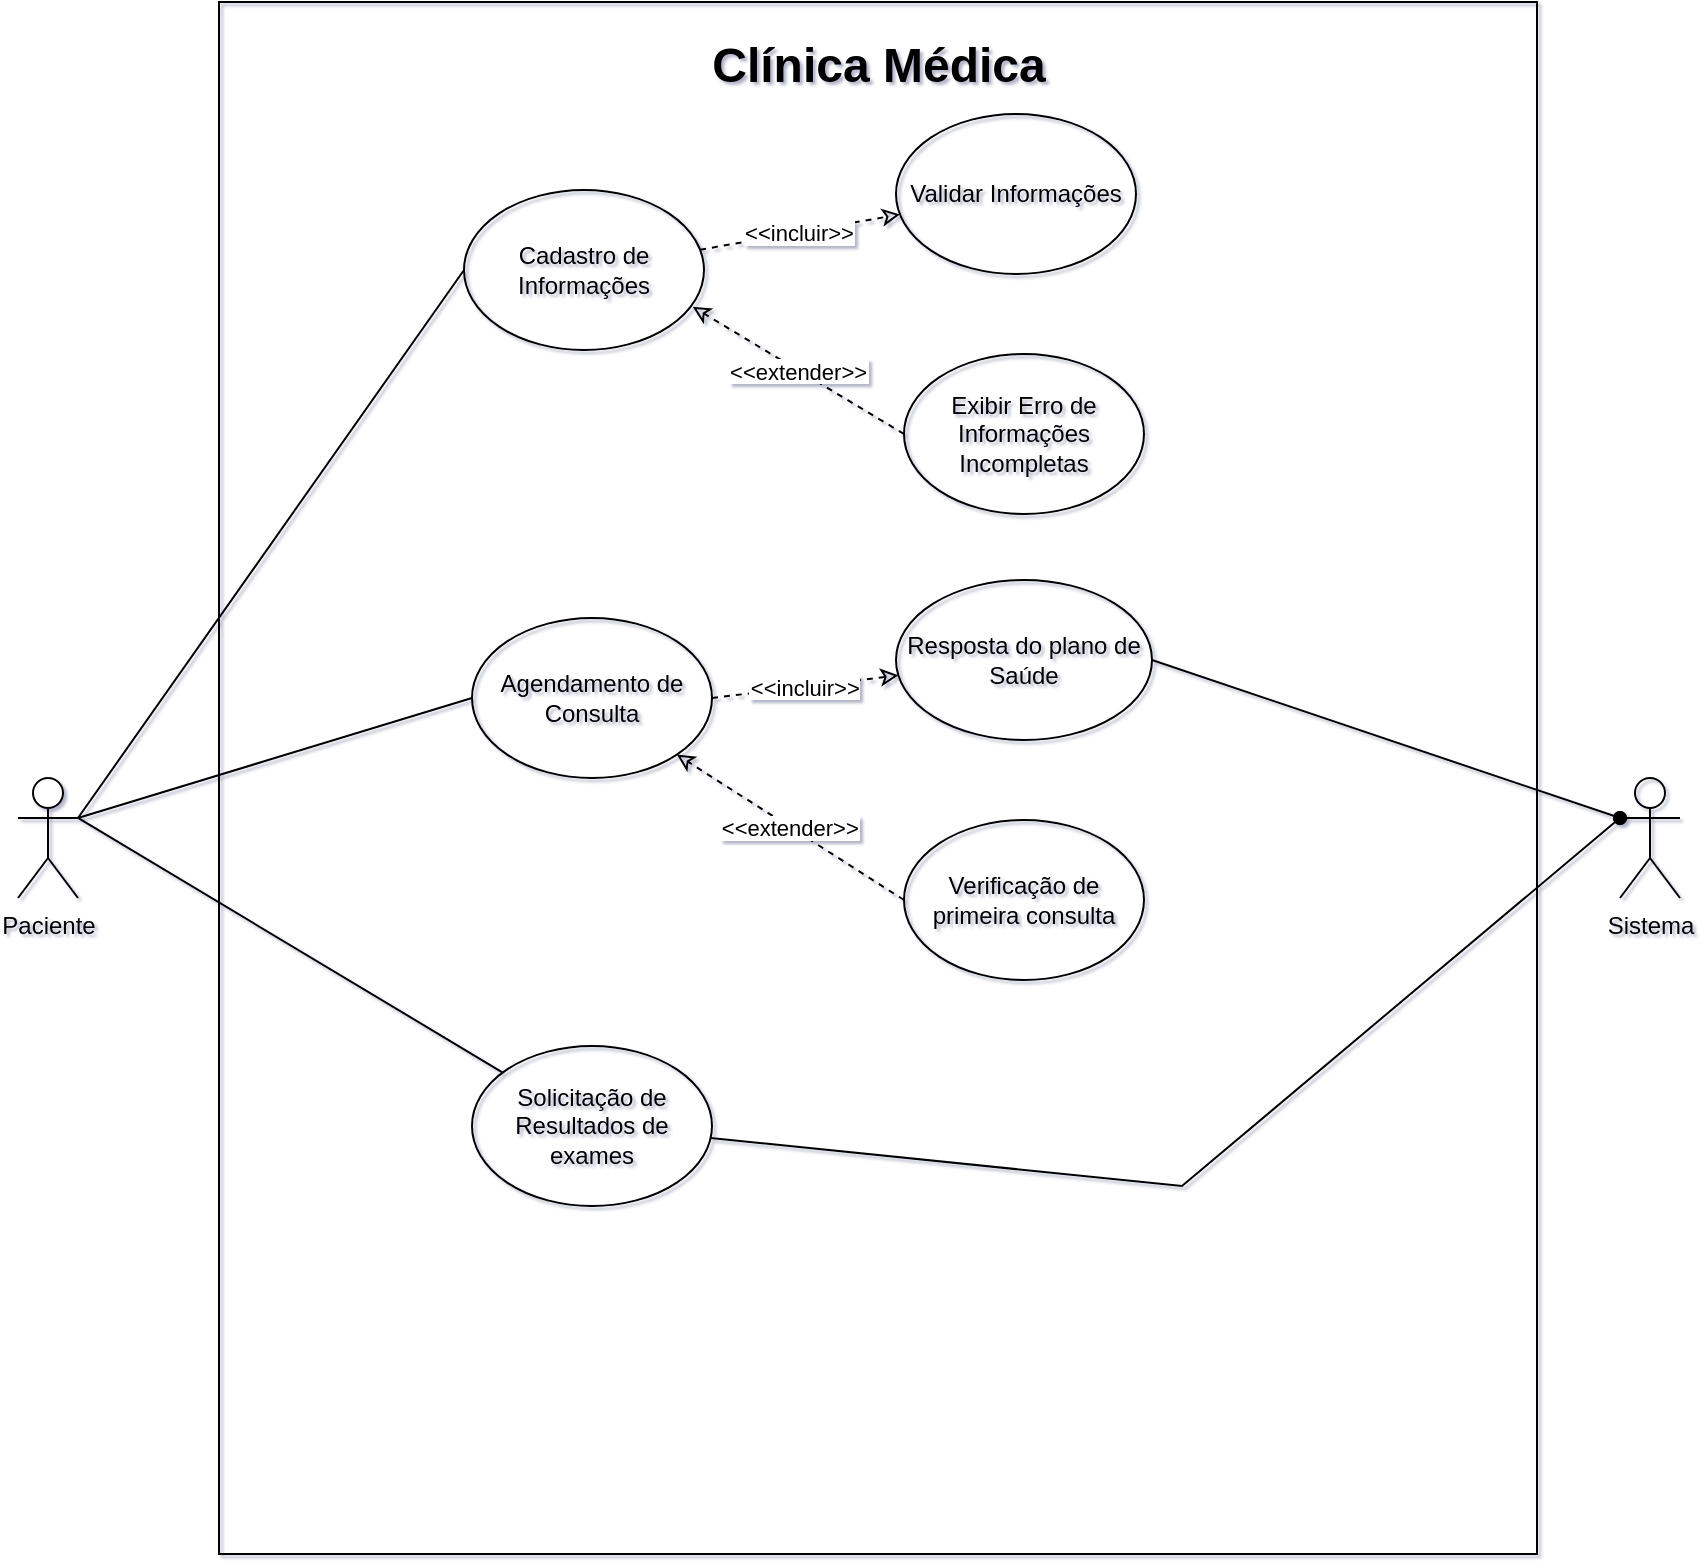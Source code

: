 <mxfile version="14.5.3" type="device"><diagram id="A13fsDNLjdBH1ew7qV0I" name="Page-1"><mxGraphModel dx="1730" dy="958" grid="0" gridSize="10" guides="1" tooltips="1" connect="1" arrows="1" fold="1" page="1" pageScale="1" pageWidth="1169" pageHeight="827" math="0" shadow="1"><root><mxCell id="0"/><mxCell id="1" parent="0"/><mxCell id="4XFPatAUWly2pgDXVjAW-7" value="" style="rounded=0;shadow=0;fillColor=none;html=1;labelBackgroundColor=none;textDirection=rtl;" parent="1" vertex="1"><mxGeometry x="255.5" y="26" width="659" height="776" as="geometry"/></mxCell><mxCell id="4XFPatAUWly2pgDXVjAW-18" style="edgeStyle=none;rounded=0;orthogonalLoop=1;jettySize=auto;html=1;exitX=1;exitY=0.333;exitDx=0;exitDy=0;exitPerimeter=0;entryX=0;entryY=0.5;entryDx=0;entryDy=0;endArrow=none;endFill=0;" parent="1" source="4XFPatAUWly2pgDXVjAW-9" target="4XFPatAUWly2pgDXVjAW-11" edge="1"><mxGeometry relative="1" as="geometry"/></mxCell><mxCell id="4XFPatAUWly2pgDXVjAW-9" value="Paciente" style="shape=umlActor;verticalLabelPosition=bottom;verticalAlign=top;html=1;outlineConnect=0;" parent="1" vertex="1"><mxGeometry x="155" y="414" width="30" height="60" as="geometry"/></mxCell><mxCell id="4XFPatAUWly2pgDXVjAW-10" value="Clínica Médica" style="text;strokeColor=none;html=1;fontSize=24;fontStyle=1;verticalAlign=middle;align=center;shadow=0;" parent="1" vertex="1"><mxGeometry x="535" y="38" width="100" height="40" as="geometry"/></mxCell><mxCell id="4XFPatAUWly2pgDXVjAW-46" value="&lt;&lt;incluir&gt;&gt;" style="edgeStyle=none;rounded=0;orthogonalLoop=1;jettySize=auto;endArrow=classic;endFill=0;dashed=1;labelBackgroundColor=#ffffff;textDirection=rtl;align=center;labelPosition=center;verticalLabelPosition=middle;verticalAlign=middle;labelBorderColor=none;spacing=0;" parent="1" source="4XFPatAUWly2pgDXVjAW-11" target="4XFPatAUWly2pgDXVjAW-35" edge="1"><mxGeometry relative="1" as="geometry"/></mxCell><mxCell id="4XFPatAUWly2pgDXVjAW-11" value="Cadastro de Informações" style="ellipse;whiteSpace=wrap;html=1;shadow=0;fillColor=none;" parent="1" vertex="1"><mxGeometry x="378" y="120" width="120" height="80" as="geometry"/></mxCell><mxCell id="4XFPatAUWly2pgDXVjAW-19" style="edgeStyle=none;rounded=0;orthogonalLoop=1;jettySize=auto;html=1;exitX=0;exitY=0.5;exitDx=0;exitDy=0;entryX=1;entryY=0.333;entryDx=0;entryDy=0;entryPerimeter=0;endArrow=none;endFill=0;" parent="1" source="4XFPatAUWly2pgDXVjAW-12" target="4XFPatAUWly2pgDXVjAW-9" edge="1"><mxGeometry relative="1" as="geometry"/></mxCell><mxCell id="4XFPatAUWly2pgDXVjAW-12" value="Agendamento de Consulta" style="ellipse;whiteSpace=wrap;html=1;shadow=0;fillColor=none;" parent="1" vertex="1"><mxGeometry x="382" y="334" width="120" height="80" as="geometry"/></mxCell><mxCell id="4XFPatAUWly2pgDXVjAW-62" style="rounded=0;orthogonalLoop=1;jettySize=auto;html=0;entryX=1;entryY=0.333;entryDx=0;entryDy=0;entryPerimeter=0;labelBackgroundColor=#ffffff;startArrow=none;startFill=0;endArrow=none;endFill=0;strokeColor=#000000;fontColor=#000000;align=center;" parent="1" source="4XFPatAUWly2pgDXVjAW-14" target="4XFPatAUWly2pgDXVjAW-9" edge="1"><mxGeometry relative="1" as="geometry"/></mxCell><mxCell id="dofCHxTr-QK-VYHROLC8-9" style="edgeStyle=none;rounded=0;orthogonalLoop=1;jettySize=auto;html=1;entryX=0;entryY=0.333;entryDx=0;entryDy=0;entryPerimeter=0;endArrow=oval;endFill=1;" edge="1" parent="1" source="4XFPatAUWly2pgDXVjAW-14" target="4XFPatAUWly2pgDXVjAW-22"><mxGeometry relative="1" as="geometry"><Array as="points"><mxPoint x="737" y="618"/></Array></mxGeometry></mxCell><mxCell id="4XFPatAUWly2pgDXVjAW-14" value="Solicitação de Resultados de exames" style="ellipse;whiteSpace=wrap;html=1;shadow=0;fillColor=none;" parent="1" vertex="1"><mxGeometry x="382" y="548" width="120" height="80" as="geometry"/></mxCell><mxCell id="4XFPatAUWly2pgDXVjAW-22" value="Sistema" style="shape=umlActor;verticalLabelPosition=bottom;verticalAlign=top;html=1;outlineConnect=0;shadow=0;fillColor=none;" parent="1" vertex="1"><mxGeometry x="956" y="414" width="30" height="60" as="geometry"/></mxCell><mxCell id="4XFPatAUWly2pgDXVjAW-35" value="Validar Informações" style="ellipse;whiteSpace=wrap;html=1;shadow=0;fillColor=none;" parent="1" vertex="1"><mxGeometry x="594" y="82" width="120" height="80" as="geometry"/></mxCell><mxCell id="4XFPatAUWly2pgDXVjAW-48" value="&lt;&lt;extender&gt;&gt;" style="edgeStyle=none;rounded=0;orthogonalLoop=1;jettySize=auto;html=0;exitX=0;exitY=0.5;exitDx=0;exitDy=0;entryX=0.953;entryY=0.73;entryDx=0;entryDy=0;entryPerimeter=0;dashed=1;labelBackgroundColor=#ffffff;endArrow=classic;endFill=0;strokeColor=#000000;fontColor=#000000;align=center;labelPosition=center;verticalLabelPosition=middle;verticalAlign=middle;" parent="1" source="4XFPatAUWly2pgDXVjAW-41" target="4XFPatAUWly2pgDXVjAW-11" edge="1"><mxGeometry relative="1" as="geometry"/></mxCell><mxCell id="4XFPatAUWly2pgDXVjAW-41" value="Exibir Erro de Informações Incompletas" style="ellipse;whiteSpace=wrap;html=1;shadow=0;fillColor=none;" parent="1" vertex="1"><mxGeometry x="598" y="202" width="120" height="80" as="geometry"/></mxCell><mxCell id="dofCHxTr-QK-VYHROLC8-3" value="&lt;&lt;incluir&gt;&gt;" style="edgeStyle=none;rounded=0;orthogonalLoop=1;jettySize=auto;endArrow=classic;endFill=0;dashed=1;labelBackgroundColor=#ffffff;textDirection=rtl;align=center;labelPosition=center;verticalLabelPosition=middle;verticalAlign=middle;labelBorderColor=none;spacing=0;exitX=1;exitY=0.5;exitDx=0;exitDy=0;" edge="1" parent="1" target="dofCHxTr-QK-VYHROLC8-4" source="4XFPatAUWly2pgDXVjAW-12"><mxGeometry relative="1" as="geometry"><mxPoint x="481.47" y="258" as="sourcePoint"/></mxGeometry></mxCell><mxCell id="dofCHxTr-QK-VYHROLC8-10" style="edgeStyle=none;rounded=0;orthogonalLoop=1;jettySize=auto;html=1;exitX=1;exitY=0.5;exitDx=0;exitDy=0;entryX=0;entryY=0.333;entryDx=0;entryDy=0;entryPerimeter=0;endArrow=oval;endFill=1;" edge="1" parent="1" source="dofCHxTr-QK-VYHROLC8-4" target="4XFPatAUWly2pgDXVjAW-22"><mxGeometry relative="1" as="geometry"/></mxCell><mxCell id="dofCHxTr-QK-VYHROLC8-4" value="Resposta do plano de Saúde" style="ellipse;whiteSpace=wrap;html=1;shadow=0;fillColor=none;" vertex="1" parent="1"><mxGeometry x="594" y="315" width="128" height="80" as="geometry"/></mxCell><mxCell id="dofCHxTr-QK-VYHROLC8-5" value="&lt;&lt;extender&gt;&gt;" style="edgeStyle=none;rounded=0;orthogonalLoop=1;jettySize=auto;html=0;exitX=0;exitY=0.5;exitDx=0;exitDy=0;entryX=1;entryY=1;entryDx=0;entryDy=0;dashed=1;labelBackgroundColor=#ffffff;endArrow=classic;endFill=0;strokeColor=#000000;fontColor=#000000;align=center;labelPosition=center;verticalLabelPosition=middle;verticalAlign=middle;" edge="1" parent="1" source="dofCHxTr-QK-VYHROLC8-6" target="4XFPatAUWly2pgDXVjAW-12"><mxGeometry relative="1" as="geometry"><mxPoint x="494.0" y="376.4" as="targetPoint"/></mxGeometry></mxCell><mxCell id="dofCHxTr-QK-VYHROLC8-6" value="Verificação de primeira consulta" style="ellipse;whiteSpace=wrap;html=1;shadow=0;fillColor=none;" vertex="1" parent="1"><mxGeometry x="598" y="435" width="120" height="80" as="geometry"/></mxCell></root></mxGraphModel></diagram></mxfile>